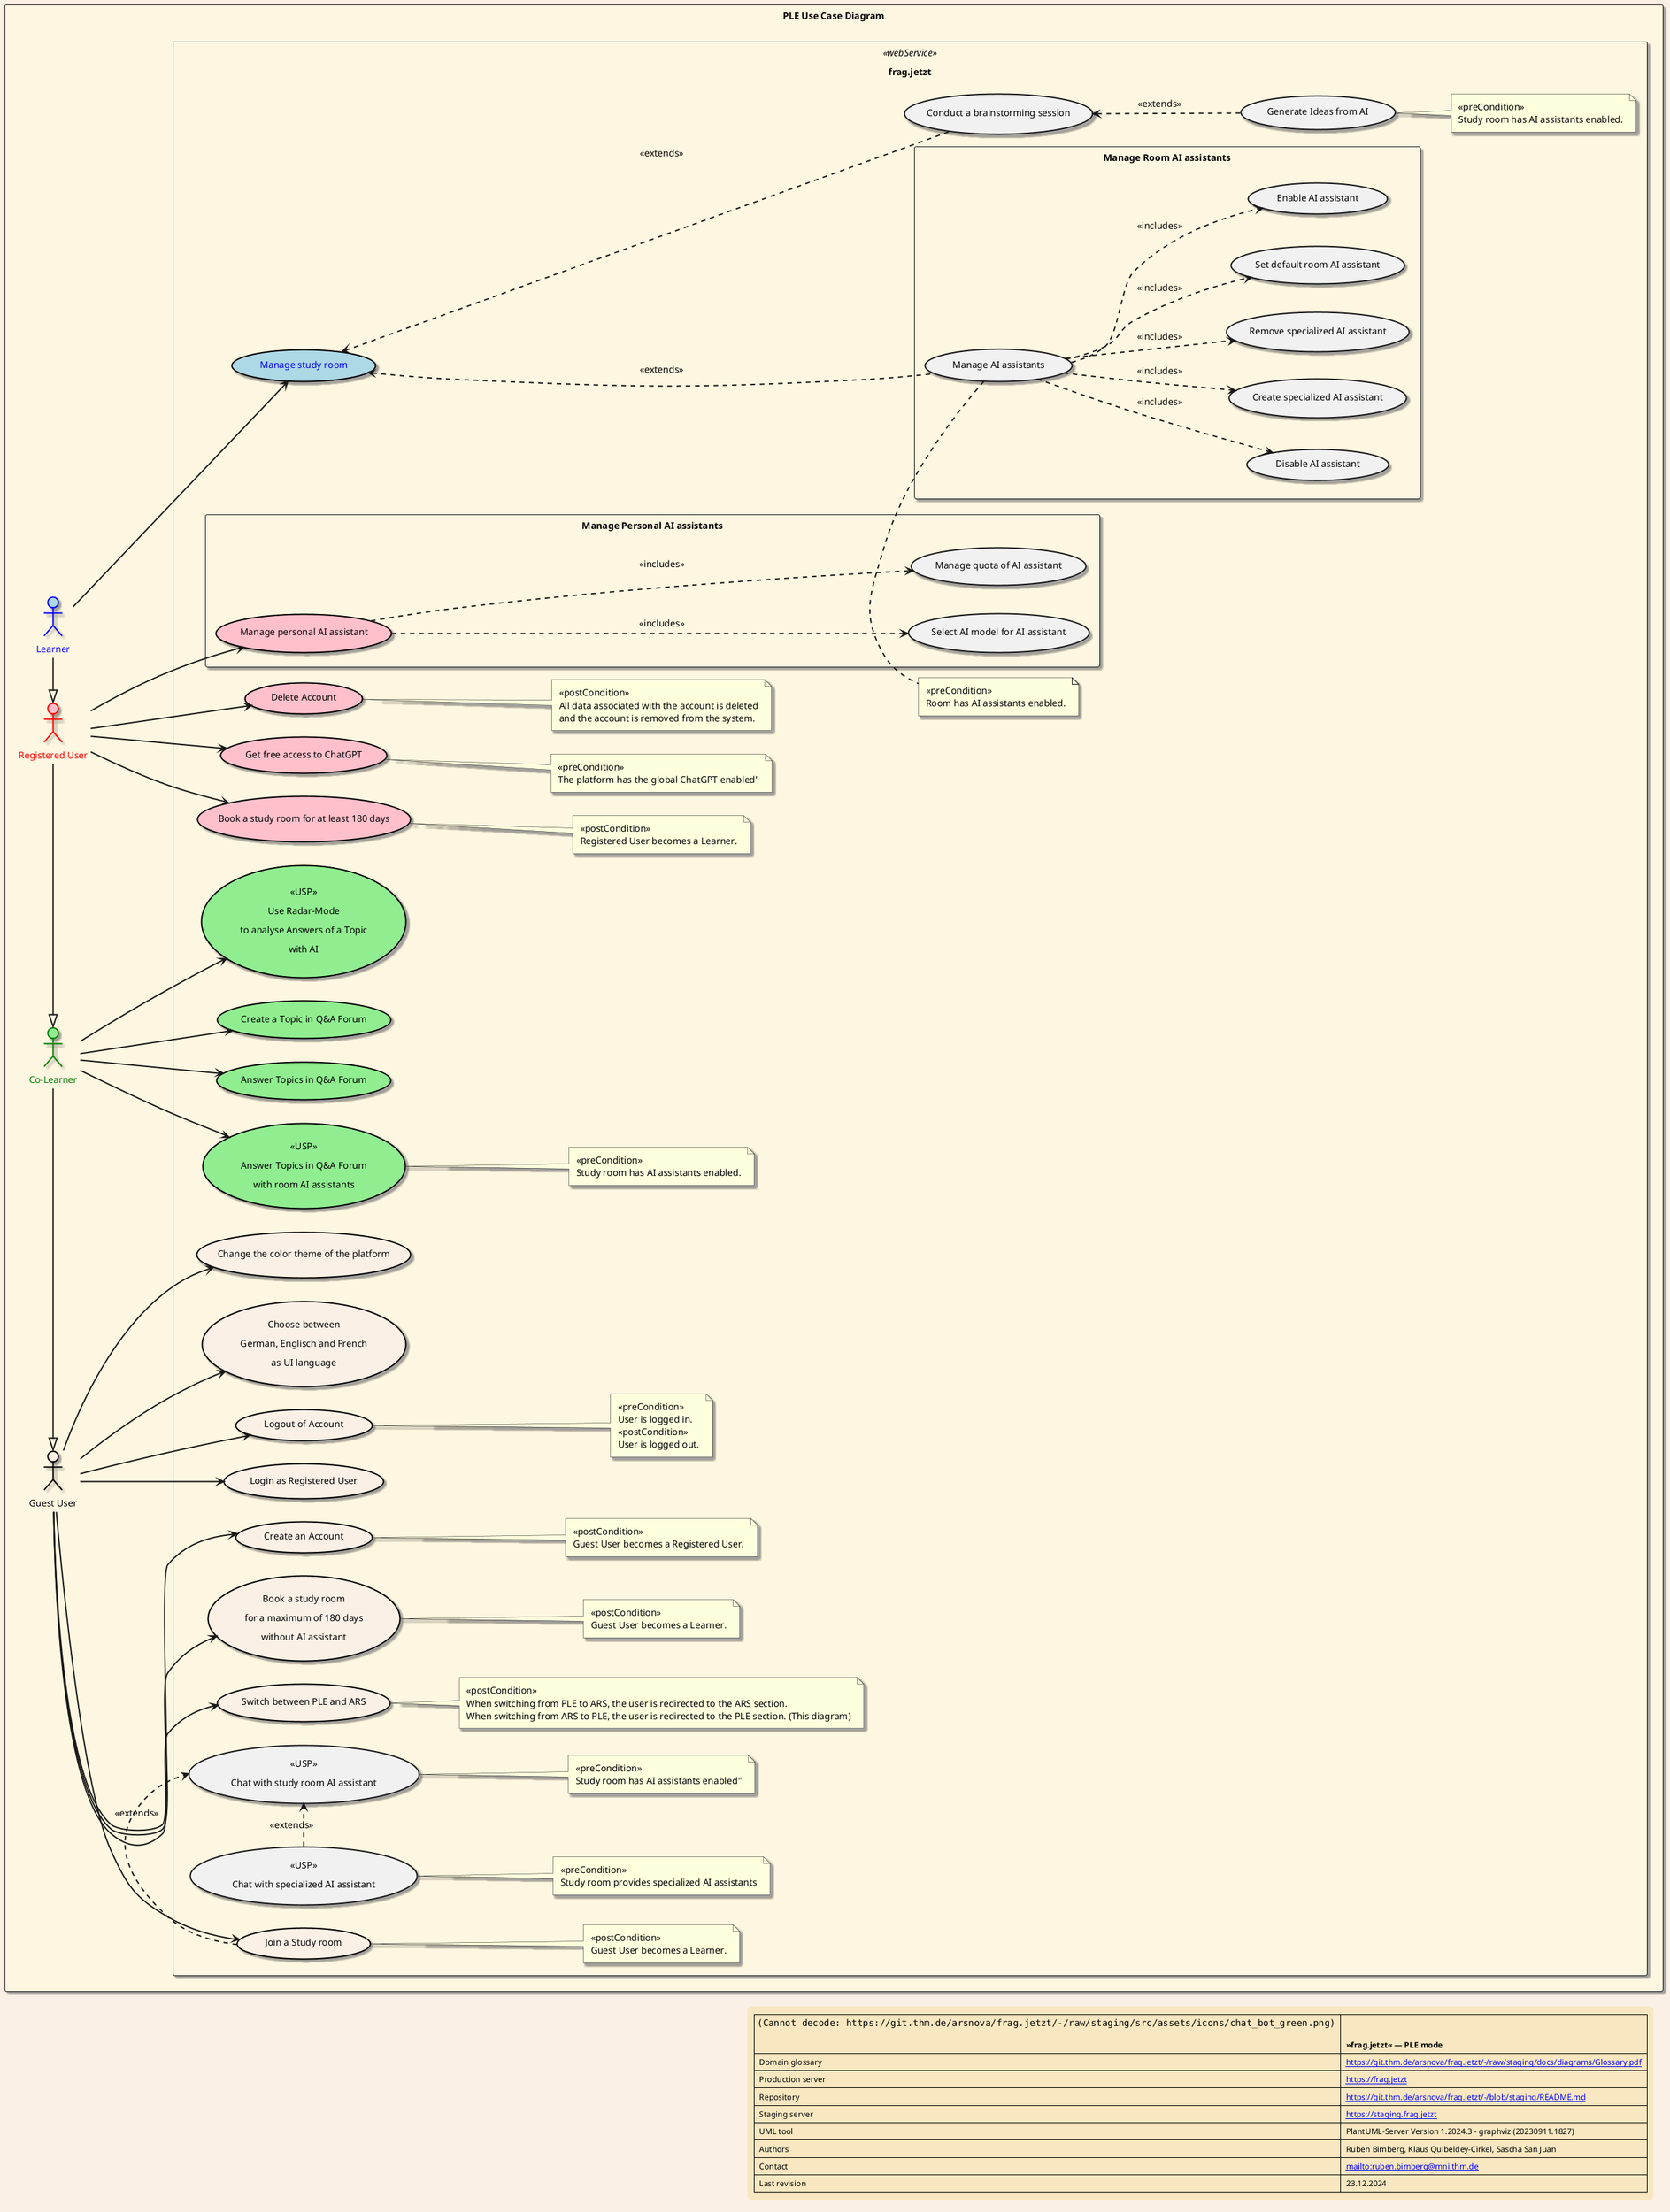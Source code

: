 @startuml Use Cases
scale 1.0

skinparam backgroundColor Linen
skinparam LegendBackgroundColor Strategy
skinparam LegendBorderThickness 0
skinparam LegendFontSize 12
skinparam Padding 5
skinparam defaultFontSize 14
skinparam ArrowThickness 2
skinparam shadowing true

!$stringList = ""

!procedure $append($value)
  !if %strlen($stringList) > 0
    !$stringList = $stringList + "\n" + $value
  !else
    !$stringList = $value
  !endif
!endprocedure

!procedure $print()
  !$i = %strpos($stringList, "\n")
  !while $i > 0
    !$arg = %substr($stringList, 0, $i)
    $arg
    !$stringList = %substr($stringList, $i + 2)
    !$i = %strpos($stringList, "\n")
  !endwhile
  !if %strlen($stringList) > 0
  $stringList
  !endif
!endprocedure

!procedure $GUUseCase($id, $data)
  ($data) as ($id) #linen;line:black;line.bold;text:black
  $append(GU + "-->" + $id)
!endprocedure

!procedure $CLUseCase($id, $data)
  ($data) as ($id) #lightgreen;line:black;line.bold;text:black
  $append(CL + "-->" + $id)
!endprocedure

!procedure $LUseCase($id, $data)
  ($data) as ($id) #lightblue;line:black;line.bold;text:blue
  $append(L + "-->" + $id)
!endprocedure

!procedure $RUUseCase($id, $data)
  ($data) as ($id) #pink;line:black;line.bold;text:black
  $append(RU + "-->" + $id)
!endprocedure

!procedure $UseCase($id, $data)
  ($data) as ($id)
!endprocedure

!procedure $Includes($uc1, $uc2)
  $append($uc1 + "-.-> " + $uc2 + " : <<includes>>")
!endprocedure

skinparam rectangle {
  BackgroundColor #fdf6e0
}

skinparam usecase {
  BorderThickness 2
  ArrowThickness 2
}

rectangle "PLE Use Case Diagram" {

  left to right direction

  actor "Guest User" as GU #linen;line:black;line.bold;text:black
  actor "Co-Learner" as CL #lightgreen;line:green;line.bold;text:green
  actor "Learner" as L #LightBlue;line:blue;line.bold;text:blue
  actor "Registered User" as RU #pink;line:red;line.bold;text:red

  CL -left-|> GU
  RU -left-|> CL
  L -left-|> RU

  rectangle "frag.jetzt" <<webService>> {
    together {
      $GUUseCase(UC1, "Switch between PLE and ARS")
      $GUUseCase(UC2, "Book a study room\nfor a maximum of 180 days\nwithout AI assistant")
      $GUUseCase(UC3, "Join a Study room")
      $GUUseCase(UC4, "Create an Account")
      $GUUseCase(UC5, "Login as Registered User")
      $GUUseCase(UC6, "Logout of Account")
      $GUUseCase(UC7, "Choose between\nGerman, Englisch and French\nas UI language")
      $GUUseCase(UC8, "Change the color theme of the platform")
      $UseCase(UC9, "«USP»\nChat with study room AI assistant")
      UC3 .> UC9 : <<extends>>
      $UseCase(UC10, "«USP»\nChat with specialized AI assistant")
      UC10 .> UC9 : <<extends>>
    }

    note right of (UC10)
      «preCondition»
      Study room provides specialized AI assistants
    end note

    note right of (UC6)
      «preCondition»
      User is logged in.
      «postCondition»
      User is logged out.
    end note

    note right of (UC1)
      «postCondition»
      When switching from PLE to ARS, the user is redirected to the ARS section.
      When switching from ARS to PLE, the user is redirected to the PLE section. (This diagram)
    end note

    note right of (UC2)
      «postCondition»
      Guest User becomes a Learner.
    end note

    note right of (UC3)
      «postCondition»
      Guest User becomes a Learner.
    end note

    note right of (UC4)
      «postCondition»
      Guest User becomes a Registered User.
    end note

    note right of (UC9)
      «preCondition»
      Study room has AI assistants enabled"
    end note

    together {
      $CLUseCase(UC11, "Create a Topic in Q&A Forum")
      $CLUseCase(UC12, "«USP»\nAnswer Topics in Q&A Forum\nwith room AI assistants")
      $CLUseCase(UC13, "Answer Topics in Q&A Forum")
      $CLUseCase(UC14, "«USP»\nUse Radar-Mode\nto analyse Answers of a Topic\nwith AI")
    }

    note right of (UC12)
      «preCondition»
      Study room has AI assistants enabled.
    end note

    rectangle "Manage Room AI assistants" {
      $UseCase(UC15, "Manage AI assistants")
      $UseCase(UC16, "Enable AI assistant")
      $Includes(UC15, UC16)
      $UseCase(UC17, "Disable AI assistant")
      $Includes(UC15, UC17)
      $UseCase(UC18, "Create specialized AI assistant")
      $Includes(UC15, UC18)
      $UseCase(UC19, "Remove specialized AI assistant")
      $Includes(UC15, UC19)
      $UseCase(UC20, "Set default room AI assistant")
      $Includes(UC15, UC20)
    }

    note bottom of (UC15)
      «preCondition»
      Room has AI assistants enabled.
    end note

    rectangle "Manage Personal AI assistants" {
      $RUUseCase(UC21, "Manage personal AI assistant")
      $UseCase(UC22, "Manage quota of AI assistant")
      $Includes(UC21, UC22)
      $UseCase(UC23, "Select AI model for AI assistant")
      $Includes(UC21, UC23)
    }

    together {
      $RUUseCase(UC24, "Book a study room for at least 180 days")
      $RUUseCase(UC25, "Get free access to ChatGPT")
      $RUUseCase(UC26, "Delete Account")
    }

    note right of (UC26)
      «postCondition»
      All data associated with the account is deleted
      and the account is removed from the system.
    end note

    note right of (UC24)
      «postCondition»
      Registered User becomes a Learner.
    end note

    together {
      $LUseCase(UC27, "Manage study room")
    }

    UC27 <-.- UC15 : <<extends>>
    $UseCase(UC28, "Conduct a brainstorming session")
    UC27 <-.- UC28 : <<extends>>
    $UseCase(UC29, "Generate Ideas from AI")
    UC28 <-.- UC29 : <<extends>>

    note right of (UC29)
      «preCondition»
      Study room has AI assistants enabled.
    end note

    note right of (UC25)
      «preCondition»
      The platform has the global ChatGPT enabled"
    end note

  $print()
}

legend right
|<img:https://git.thm.de/arsnova/frag.jetzt/-/raw/staging/src/assets/icons/chat_bot_green.png{scale=0.4}> |= \n\n »frag.jetzt« — PLE mode|
| Domain glossary | [[https://git.thm.de/arsnova/frag.jetzt/-/raw/staging/docs/diagrams/Glossary.pdf]] |
| Production server | [[https://frag.jetzt]] |
| Repository | [[https://git.thm.de/arsnova/frag.jetzt/-/blob/staging/README.md]] |
| Staging server | [[https://staging.frag.jetzt]] |
| UML tool| PlantUML-Server Version 1.2024.3 - graphviz (20230911.1827)|
| Authors| Ruben Bimberg, Klaus Quibeldey-Cirkel, Sascha San Juan|
| Contact| [[mailto:ruben.bimberg@mni.thm.de]] |
| Last revision| 23.12.2024 |
end legend
@enduml
